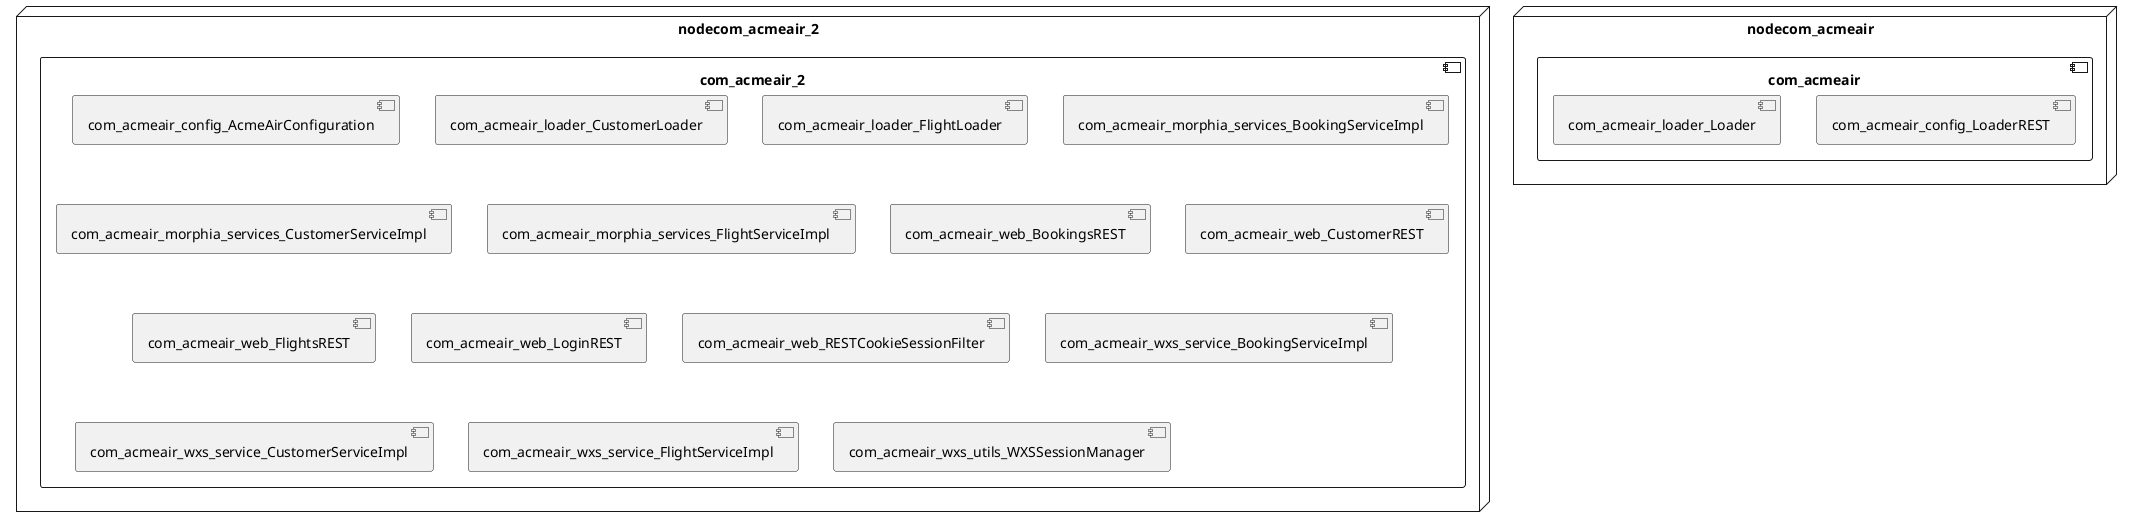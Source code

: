 @startuml
skinparam fixCircleLabelOverlapping true
skinparam componentStyle uml2
node nodecom_acmeair {
component com_acmeair {
[com_acmeair_config_LoaderREST] [[acmeair-acmeair.system#_JuQgQDfzEe-VKajjysBL7w]]
[com_acmeair_loader_Loader] [[acmeair-acmeair.system#_JuQgQDfzEe-VKajjysBL7w]]
}
}
node nodecom_acmeair_2 {
component com_acmeair_2 {
[com_acmeair_config_AcmeAirConfiguration] [[acmeair-acmeair.system#_JuQgQDfzEe-VKajjysBL7w]]
[com_acmeair_loader_CustomerLoader] [[acmeair-acmeair.system#_JuQgQDfzEe-VKajjysBL7w]]
[com_acmeair_loader_FlightLoader] [[acmeair-acmeair.system#_JuQgQDfzEe-VKajjysBL7w]]
[com_acmeair_morphia_services_BookingServiceImpl] [[acmeair-acmeair.system#_JuQgQDfzEe-VKajjysBL7w]]
[com_acmeair_morphia_services_CustomerServiceImpl] [[acmeair-acmeair.system#_JuQgQDfzEe-VKajjysBL7w]]
[com_acmeair_morphia_services_FlightServiceImpl] [[acmeair-acmeair.system#_JuQgQDfzEe-VKajjysBL7w]]
[com_acmeair_web_BookingsREST] [[acmeair-acmeair.system#_JuQgQDfzEe-VKajjysBL7w]]
[com_acmeair_web_CustomerREST] [[acmeair-acmeair.system#_JuQgQDfzEe-VKajjysBL7w]]
[com_acmeair_web_FlightsREST] [[acmeair-acmeair.system#_JuQgQDfzEe-VKajjysBL7w]]
[com_acmeair_web_LoginREST] [[acmeair-acmeair.system#_JuQgQDfzEe-VKajjysBL7w]]
[com_acmeair_web_RESTCookieSessionFilter] [[acmeair-acmeair.system#_JuQgQDfzEe-VKajjysBL7w]]
[com_acmeair_wxs_service_BookingServiceImpl] [[acmeair-acmeair.system#_JuQgQDfzEe-VKajjysBL7w]]
[com_acmeair_wxs_service_CustomerServiceImpl] [[acmeair-acmeair.system#_JuQgQDfzEe-VKajjysBL7w]]
[com_acmeair_wxs_service_FlightServiceImpl] [[acmeair-acmeair.system#_JuQgQDfzEe-VKajjysBL7w]]
[com_acmeair_wxs_utils_WXSSessionManager] [[acmeair-acmeair.system#_JuQgQDfzEe-VKajjysBL7w]]
}
}

@enduml
